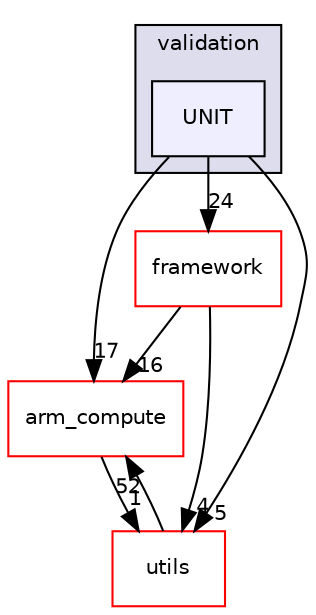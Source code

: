 digraph "tests/validation/UNIT" {
  compound=true
  node [ fontsize="10", fontname="Helvetica"];
  edge [ labelfontsize="10", labelfontname="Helvetica"];
  subgraph clusterdir_e7c7b16542faa38cb4655ff1750d3604 {
    graph [ bgcolor="#ddddee", pencolor="black", label="validation" fontname="Helvetica", fontsize="10", URL="dir_e7c7b16542faa38cb4655ff1750d3604.xhtml"]
  dir_0c108762cda89b68d4571cbbabdf46df [shape=box, label="UNIT", style="filled", fillcolor="#eeeeff", pencolor="black", URL="dir_0c108762cda89b68d4571cbbabdf46df.xhtml"];
  }
  dir_214608ef36d61442cb2b0c1c4e9a7def [shape=box label="arm_compute" fillcolor="white" style="filled" color="red" URL="dir_214608ef36d61442cb2b0c1c4e9a7def.xhtml"];
  dir_9e71e2da941d3cafc4d98a9f6ae3de4f [shape=box label="framework" fillcolor="white" style="filled" color="red" URL="dir_9e71e2da941d3cafc4d98a9f6ae3de4f.xhtml"];
  dir_cbdb8362360e11eafe2fa3bc74cf0ffd [shape=box label="utils" fillcolor="white" style="filled" color="red" URL="dir_cbdb8362360e11eafe2fa3bc74cf0ffd.xhtml"];
  dir_cbdb8362360e11eafe2fa3bc74cf0ffd->dir_214608ef36d61442cb2b0c1c4e9a7def [headlabel="52", labeldistance=1.5 headhref="dir_000041_000000.xhtml"];
  dir_9e71e2da941d3cafc4d98a9f6ae3de4f->dir_214608ef36d61442cb2b0c1c4e9a7def [headlabel="16", labeldistance=1.5 headhref="dir_000038_000000.xhtml"];
  dir_9e71e2da941d3cafc4d98a9f6ae3de4f->dir_cbdb8362360e11eafe2fa3bc74cf0ffd [headlabel="4", labeldistance=1.5 headhref="dir_000038_000041.xhtml"];
  dir_0c108762cda89b68d4571cbbabdf46df->dir_214608ef36d61442cb2b0c1c4e9a7def [headlabel="17", labeldistance=1.5 headhref="dir_000097_000000.xhtml"];
  dir_0c108762cda89b68d4571cbbabdf46df->dir_9e71e2da941d3cafc4d98a9f6ae3de4f [headlabel="24", labeldistance=1.5 headhref="dir_000097_000038.xhtml"];
  dir_0c108762cda89b68d4571cbbabdf46df->dir_cbdb8362360e11eafe2fa3bc74cf0ffd [headlabel="5", labeldistance=1.5 headhref="dir_000097_000041.xhtml"];
  dir_214608ef36d61442cb2b0c1c4e9a7def->dir_cbdb8362360e11eafe2fa3bc74cf0ffd [headlabel="1", labeldistance=1.5 headhref="dir_000000_000041.xhtml"];
}
